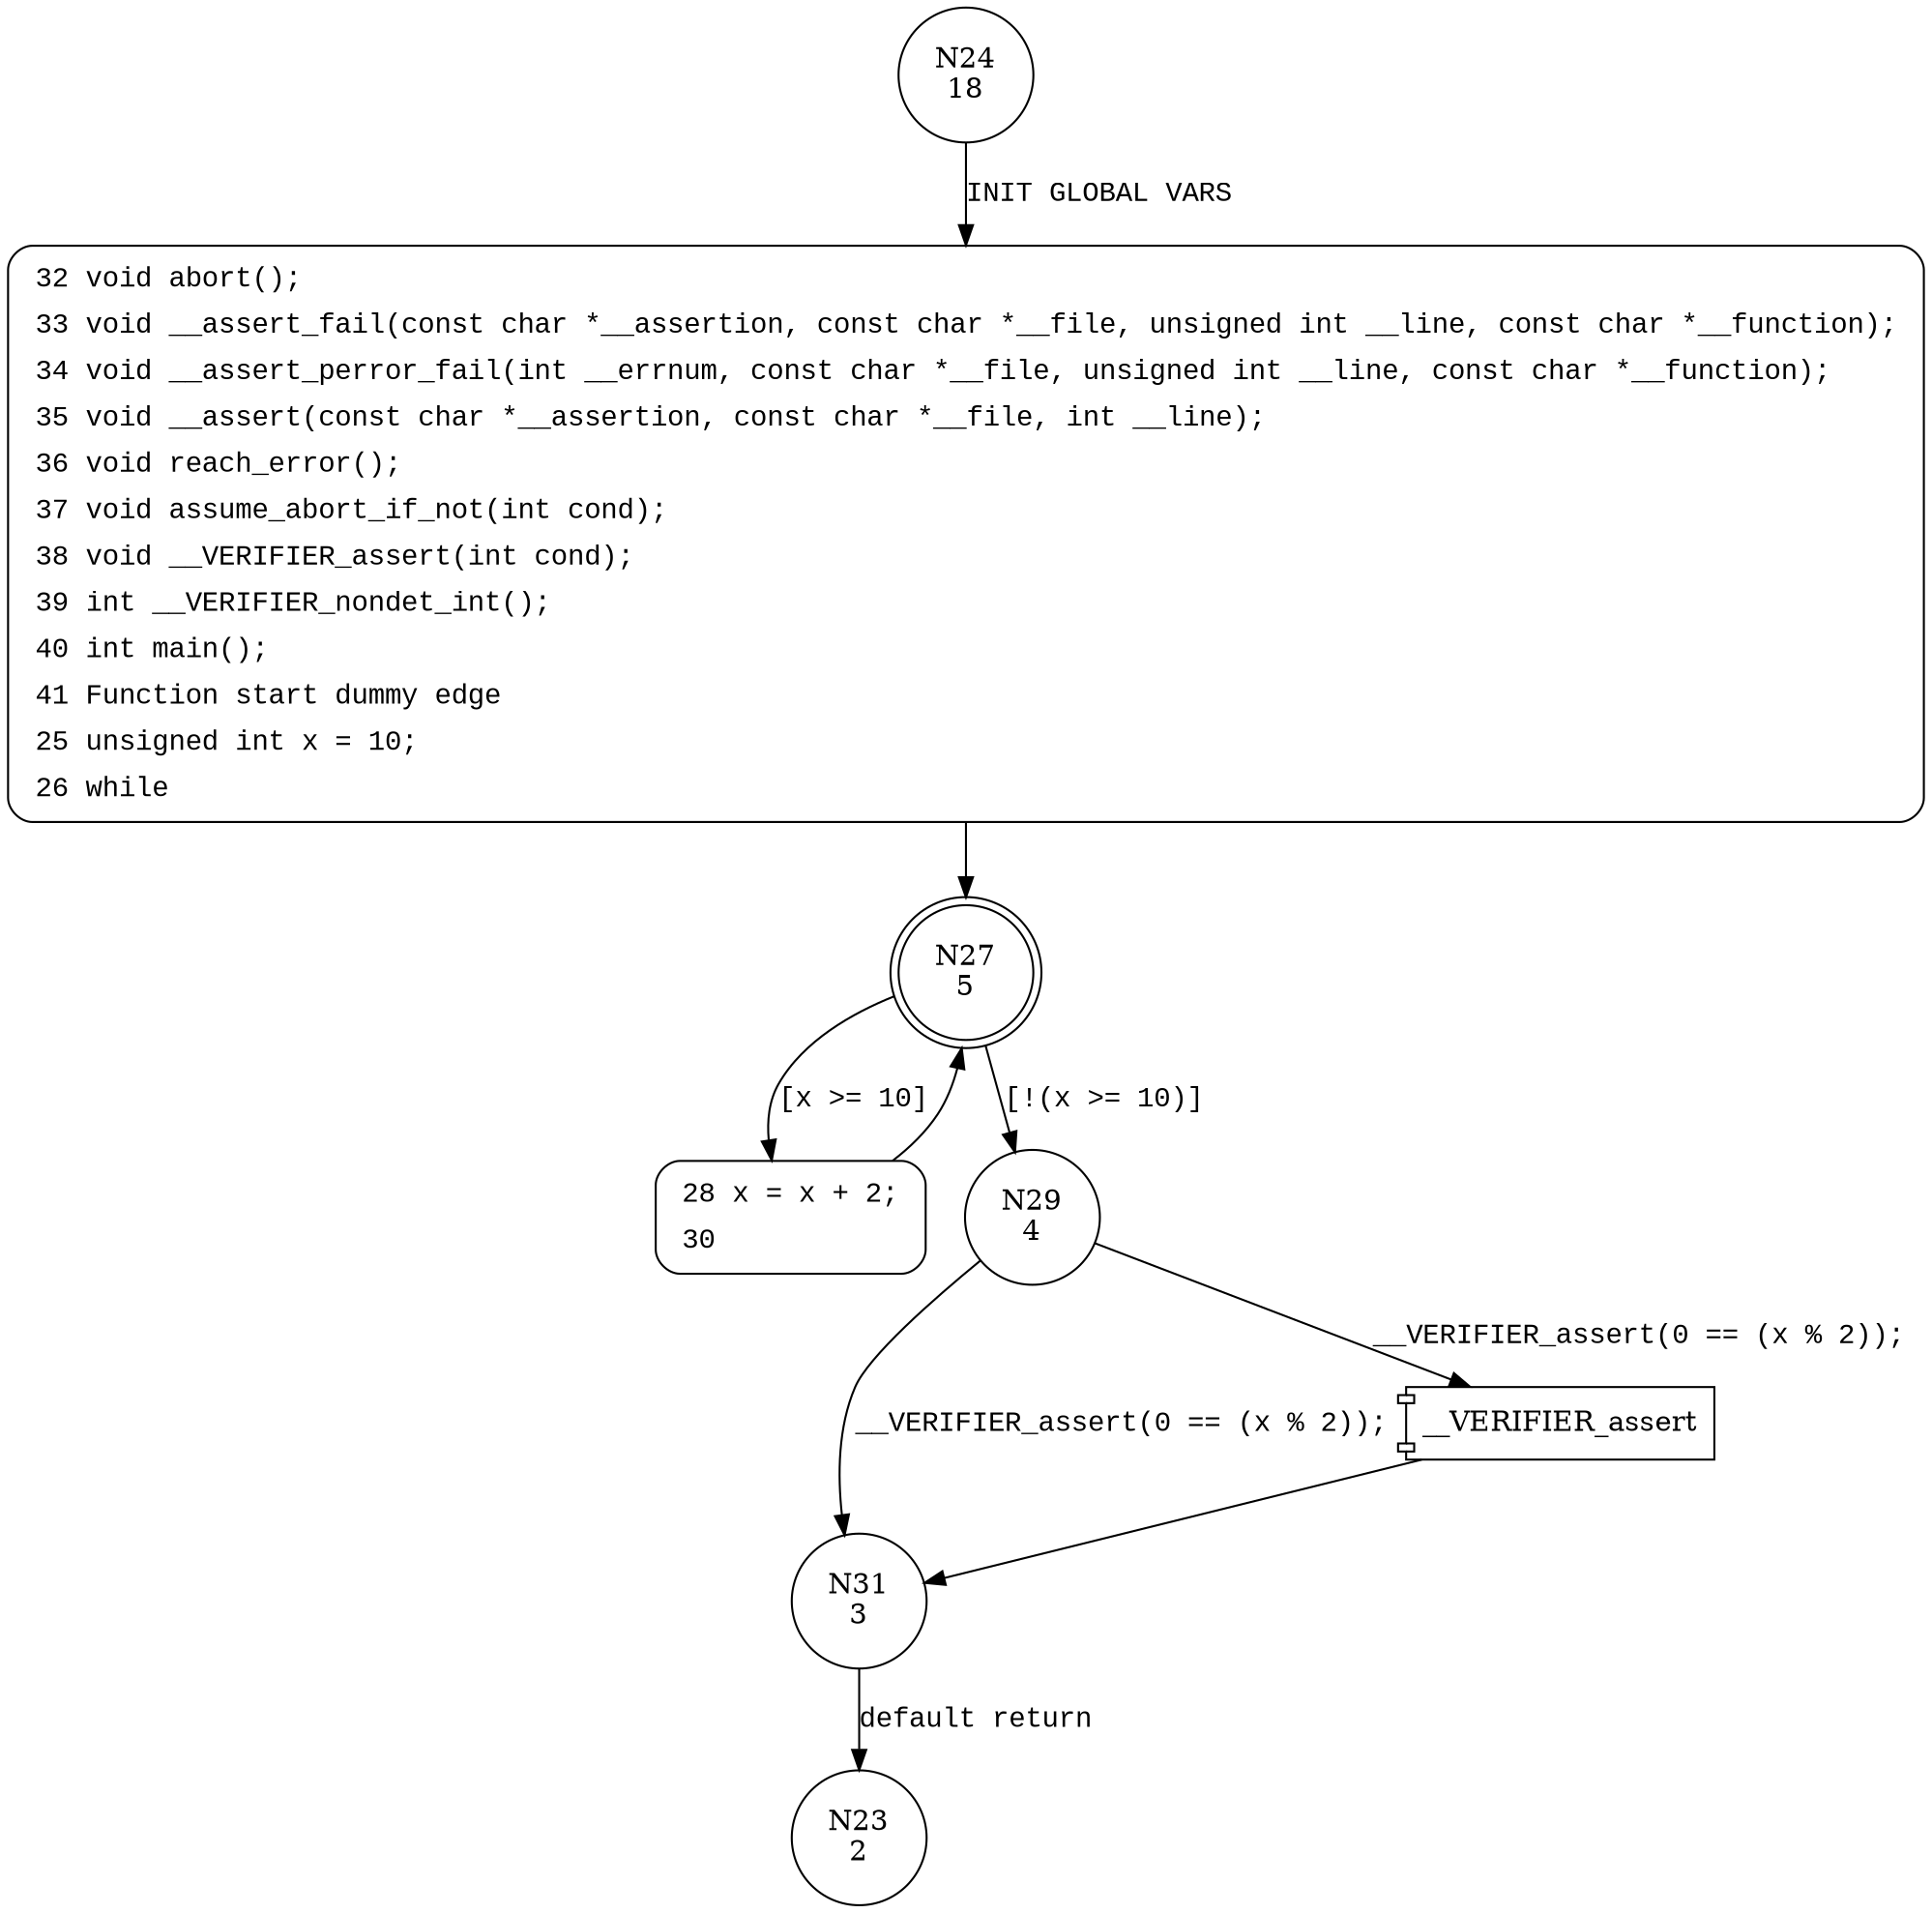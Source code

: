 digraph main {
24 [shape="circle" label="N24\n18"]
32 [shape="circle" label="N32\n17"]
27 [shape="doublecircle" label="N27\n5"]
28 [shape="circle" label="N28\n1"]
29 [shape="circle" label="N29\n4"]
31 [shape="circle" label="N31\n3"]
23 [shape="circle" label="N23\n2"]
32 [style="filled,bold" penwidth="1" fillcolor="white" fontname="Courier New" shape="Mrecord" label=<<table border="0" cellborder="0" cellpadding="3" bgcolor="white"><tr><td align="right">32</td><td align="left">void abort();</td></tr><tr><td align="right">33</td><td align="left">void __assert_fail(const char *__assertion, const char *__file, unsigned int __line, const char *__function);</td></tr><tr><td align="right">34</td><td align="left">void __assert_perror_fail(int __errnum, const char *__file, unsigned int __line, const char *__function);</td></tr><tr><td align="right">35</td><td align="left">void __assert(const char *__assertion, const char *__file, int __line);</td></tr><tr><td align="right">36</td><td align="left">void reach_error();</td></tr><tr><td align="right">37</td><td align="left">void assume_abort_if_not(int cond);</td></tr><tr><td align="right">38</td><td align="left">void __VERIFIER_assert(int cond);</td></tr><tr><td align="right">39</td><td align="left">int __VERIFIER_nondet_int();</td></tr><tr><td align="right">40</td><td align="left">int main();</td></tr><tr><td align="right">41</td><td align="left">Function start dummy edge</td></tr><tr><td align="right">25</td><td align="left">unsigned int x = 10;</td></tr><tr><td align="right">26</td><td align="left">while</td></tr></table>>]
32 -> 27[label=""]
28 [style="filled,bold" penwidth="1" fillcolor="white" fontname="Courier New" shape="Mrecord" label=<<table border="0" cellborder="0" cellpadding="3" bgcolor="white"><tr><td align="right">28</td><td align="left">x = x + 2;</td></tr><tr><td align="right">30</td><td align="left"></td></tr></table>>]
28 -> 27[label=""]
24 -> 32 [label="INIT GLOBAL VARS" fontname="Courier New"]
27 -> 28 [label="[x >= 10]" fontname="Courier New"]
27 -> 29 [label="[!(x >= 10)]" fontname="Courier New"]
100001 [shape="component" label="__VERIFIER_assert"]
29 -> 100001 [label="__VERIFIER_assert(0 == (x % 2));" fontname="Courier New"]
100001 -> 31 [label="" fontname="Courier New"]
29 -> 31 [label="__VERIFIER_assert(0 == (x % 2));" fontname="Courier New"]
31 -> 23 [label="default return" fontname="Courier New"]
}